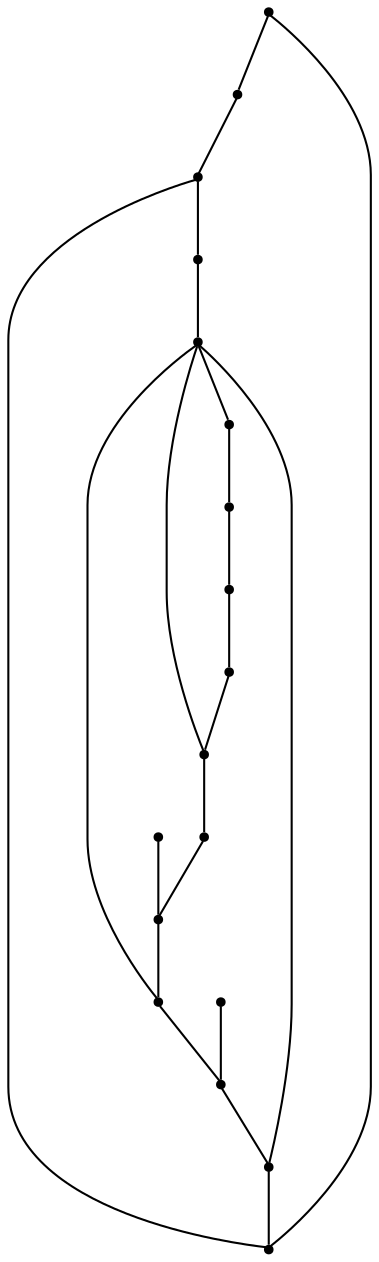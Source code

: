 graph {
  node [shape=point,comment="{\"directed\":false,\"doi\":\"10.1007/978-3-642-00219-9_31\",\"figure\":\"2 (2)\"}"]

  v0 [pos="1624.3328878890636,776.6643219687717"]
  v1 [pos="1553.4051984210346,599.349831806529"]
  v2 [pos="985.9832213911899,599.349831806529"]
  v3 [pos="844.1277311103288,599.349831806529"]
  v4 [pos="1092.437331372638,599.349831806529"]
  v5 [pos="1198.7664011400798,599.349831806529"]
  v6 [pos="1305.2205906535303,599.349831806529"]
  v7 [pos="1411.5496604209723,599.349831806529"]
  v8 [pos="1553.4051984210346,953.8536445617669"]
  v9 [pos="1411.5496604209723,953.8536445617669"]
  v10 [pos="1305.2205906535303,882.9529583324079"]
  v11 [pos="1198.7664011400798,953.8536445617669"]
  v12 [pos="1305.2205906535303,953.8536445617669"]
  v13 [pos="1092.437331372638,882.9529583324079"]
  v14 [pos="1092.437331372638,953.8536445617669"]
  v15 [pos="985.9832213911899,953.8536445617669"]
  v16 [pos="773.1999621102975,776.6643219687717"]
  v17 [pos="844.1277311103288,953.8536445617669"]

  v16 -- v17 [id="-3",pos="773.1999621102975,776.6643219687717 844.1277311103288,953.8536445617669 844.1277311103288,953.8536445617669 844.1277311103288,953.8536445617669"]
  v17 -- v15 [id="-4",pos="844.1277311103288,953.8536445617669 985.9832213911899,953.8536445617669 985.9832213911899,953.8536445617669 985.9832213911899,953.8536445617669"]
  v15 -- v14 [id="-5",pos="985.9832213911899,953.8536445617669 1092.437331372638,953.8536445617669 1092.437331372638,953.8536445617669 1092.437331372638,953.8536445617669"]
  v14 -- v11 [id="-6",pos="1092.437331372638,953.8536445617669 1198.7664011400798,953.8536445617669 1198.7664011400798,953.8536445617669 1198.7664011400798,953.8536445617669"]
  v11 -- v12 [id="-7",pos="1198.7664011400798,953.8536445617669 1305.2205906535303,953.8536445617669 1305.2205906535303,953.8536445617669 1305.2205906535303,953.8536445617669"]
  v12 -- v9 [id="-8",pos="1305.2205906535303,953.8536445617669 1411.5496604209723,953.8536445617669 1411.5496604209723,953.8536445617669 1411.5496604209723,953.8536445617669"]
  v9 -- v8 [id="-9",pos="1411.5496604209723,953.8536445617669 1553.4051984210346,953.8536445617669 1553.4051984210346,953.8536445617669 1553.4051984210346,953.8536445617669"]
  v17 -- v5 [id="-10",pos="844.1277311103288,953.8536445617669 915.0971907859624,847.5443377408109 915.0971907859624,847.5443377408109 915.0971907859624,847.5443377408109 915.0971907859624,776.6435243086376 915.0971907859624,776.6435243086376 915.0971907859624,776.6435243086376 915.0971907859624,705.7427108764642 915.0971907859624,705.7427108764642 915.0971907859624,705.7427108764642 986.0249120667922,705.7427108764642 986.0249120667922,705.7427108764642 986.0249120667922,705.7427108764642 1056.9526333476222,705.7427108764642 1056.9526333476222,705.7427108764642 1056.9526333476222,705.7427108764642 1198.7664011400798,599.349831806529 1198.7664011400798,599.349831806529 1198.7664011400798,599.349831806529"]
  v3 -- v16 [id="-11",pos="844.1277311103288,599.349831806529 773.1999621102975,776.6643219687717 773.1999621102975,776.6643219687717 773.1999621102975,776.6643219687717"]
  v0 -- v1 [id="-13",pos="1624.3328878890636,776.6643219687717 1553.4051984210346,599.349831806529 1553.4051984210346,599.349831806529 1553.4051984210346,599.349831806529"]
  v2 -- v3 [id="-15",pos="985.9832213911899,599.349831806529 844.1277311103288,599.349831806529 844.1277311103288,599.349831806529 844.1277311103288,599.349831806529"]
  v4 -- v2 [id="-16",pos="1092.437331372638,599.349831806529 985.9832213911899,599.349831806529 985.9832213911899,599.349831806529 985.9832213911899,599.349831806529"]
  v5 -- v4 [id="-17",pos="1198.7664011400798,599.349831806529 1092.437331372638,599.349831806529 1092.437331372638,599.349831806529 1092.437331372638,599.349831806529"]
  v6 -- v5 [id="-20",pos="1305.2205906535303,599.349831806529 1198.7664011400798,599.349831806529 1198.7664011400798,599.349831806529 1198.7664011400798,599.349831806529"]
  v7 -- v6 [id="-22",pos="1411.5496604209723,599.349831806529 1305.2205906535303,599.349831806529 1305.2205906535303,599.349831806529 1305.2205906535303,599.349831806529"]
  v1 -- v7 [id="-24",pos="1553.4051984210346,599.349831806529 1411.5496604209723,599.349831806529 1411.5496604209723,599.349831806529 1411.5496604209723,599.349831806529"]
  v8 -- v7 [id="-25",pos="1553.4051984210346,953.8536445617669 1482.5191519094067,847.5443377408109 1482.5191519094067,847.5443377408109 1482.5191519094067,847.5443377408109 1482.5191519094067,776.6435243086376 1482.5191519094067,776.6435243086376 1482.5191519094067,776.6435243086376 1482.5191519094067,705.7427108764642 1482.5191519094067,705.7427108764642 1482.5191519094067,705.7427108764642 1411.591367002975,705.7427108764642 1411.591367002975,705.7427108764642 1411.591367002975,705.7427108764642 1411.5496604209723,599.349831806529 1411.5496604209723,599.349831806529 1411.5496604209723,599.349831806529"]
  v10 -- v12 [id="-27",pos="1305.2205906535303,882.9529583324079 1305.2205906535303,953.8536445617669 1305.2205906535303,953.8536445617669 1305.2205906535303,953.8536445617669"]
  v8 -- v0 [id="-29",pos="1553.4051984210346,953.8536445617669 1624.3328878890636,776.6643219687717 1624.3328878890636,776.6643219687717 1624.3328878890636,776.6643219687717"]
  v13 -- v14 [id="-31",pos="1092.437331372638,882.9529583324079 1092.437331372638,953.8536445617669 1092.437331372638,953.8536445617669 1092.437331372638,953.8536445617669"]
  v5 -- v9 [id="-33",pos="1198.7664011400798,599.349831806529 1340.6635820965435,705.7427108764642 1340.6635820965435,705.7427108764642 1340.6635820965435,705.7427108764642 1340.6635820965435,776.6435243086376 1340.6635820965435,776.6435243086376 1340.6635820965435,776.6435243086376 1340.6635820965435,847.5443377408109 1340.6635820965435,847.5443377408109 1340.6635820965435,847.5443377408109 1411.591367002975,847.5443377408109 1411.591367002975,847.5443377408109 1411.591367002975,847.5443377408109 1411.5496604209723,953.8536445617669 1411.5496604209723,953.8536445617669 1411.5496604209723,953.8536445617669"]
  v11 -- v5 [id="-36",pos="1198.7664011400798,953.8536445617669 1198.7664011400798,599.349831806529 1198.7664011400798,599.349831806529 1198.7664011400798,599.349831806529"]
}